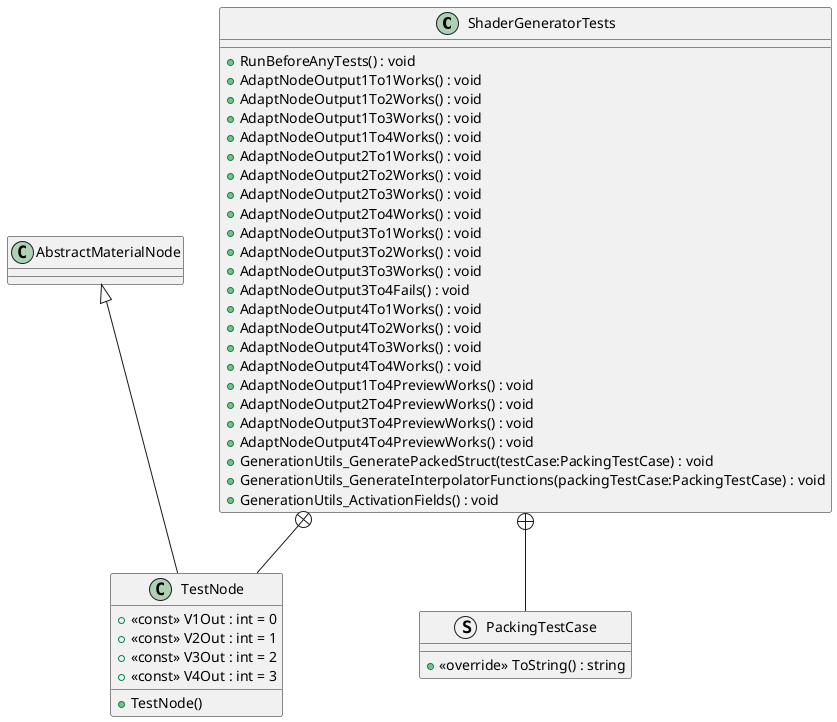 @startuml
class ShaderGeneratorTests {
    + RunBeforeAnyTests() : void
    + AdaptNodeOutput1To1Works() : void
    + AdaptNodeOutput1To2Works() : void
    + AdaptNodeOutput1To3Works() : void
    + AdaptNodeOutput1To4Works() : void
    + AdaptNodeOutput2To1Works() : void
    + AdaptNodeOutput2To2Works() : void
    + AdaptNodeOutput2To3Works() : void
    + AdaptNodeOutput2To4Works() : void
    + AdaptNodeOutput3To1Works() : void
    + AdaptNodeOutput3To2Works() : void
    + AdaptNodeOutput3To3Works() : void
    + AdaptNodeOutput3To4Fails() : void
    + AdaptNodeOutput4To1Works() : void
    + AdaptNodeOutput4To2Works() : void
    + AdaptNodeOutput4To3Works() : void
    + AdaptNodeOutput4To4Works() : void
    + AdaptNodeOutput1To4PreviewWorks() : void
    + AdaptNodeOutput2To4PreviewWorks() : void
    + AdaptNodeOutput3To4PreviewWorks() : void
    + AdaptNodeOutput4To4PreviewWorks() : void
    + GenerationUtils_GeneratePackedStruct(testCase:PackingTestCase) : void
    + GenerationUtils_GenerateInterpolatorFunctions(packingTestCase:PackingTestCase) : void
    + GenerationUtils_ActivationFields() : void
}
class TestNode {
    + <<const>> V1Out : int = 0
    + <<const>> V2Out : int = 1
    + <<const>> V3Out : int = 2
    + <<const>> V4Out : int = 3
    + TestNode()
}
struct PackingTestCase {
    + <<override>> ToString() : string
}
ShaderGeneratorTests +-- TestNode
AbstractMaterialNode <|-- TestNode
ShaderGeneratorTests +-- PackingTestCase
@enduml
